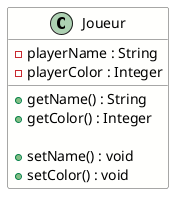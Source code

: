 @startuml
skinparam classBorderColor #4F4F4F
skinparam classBackgroundColor #FFFFFD

class Joueur {
    - playerName : String
    - playerColor : Integer

    + getName() : String
    + getColor() : Integer
    
    + setName() : void
    + setColor() : void
    
}

@enduml